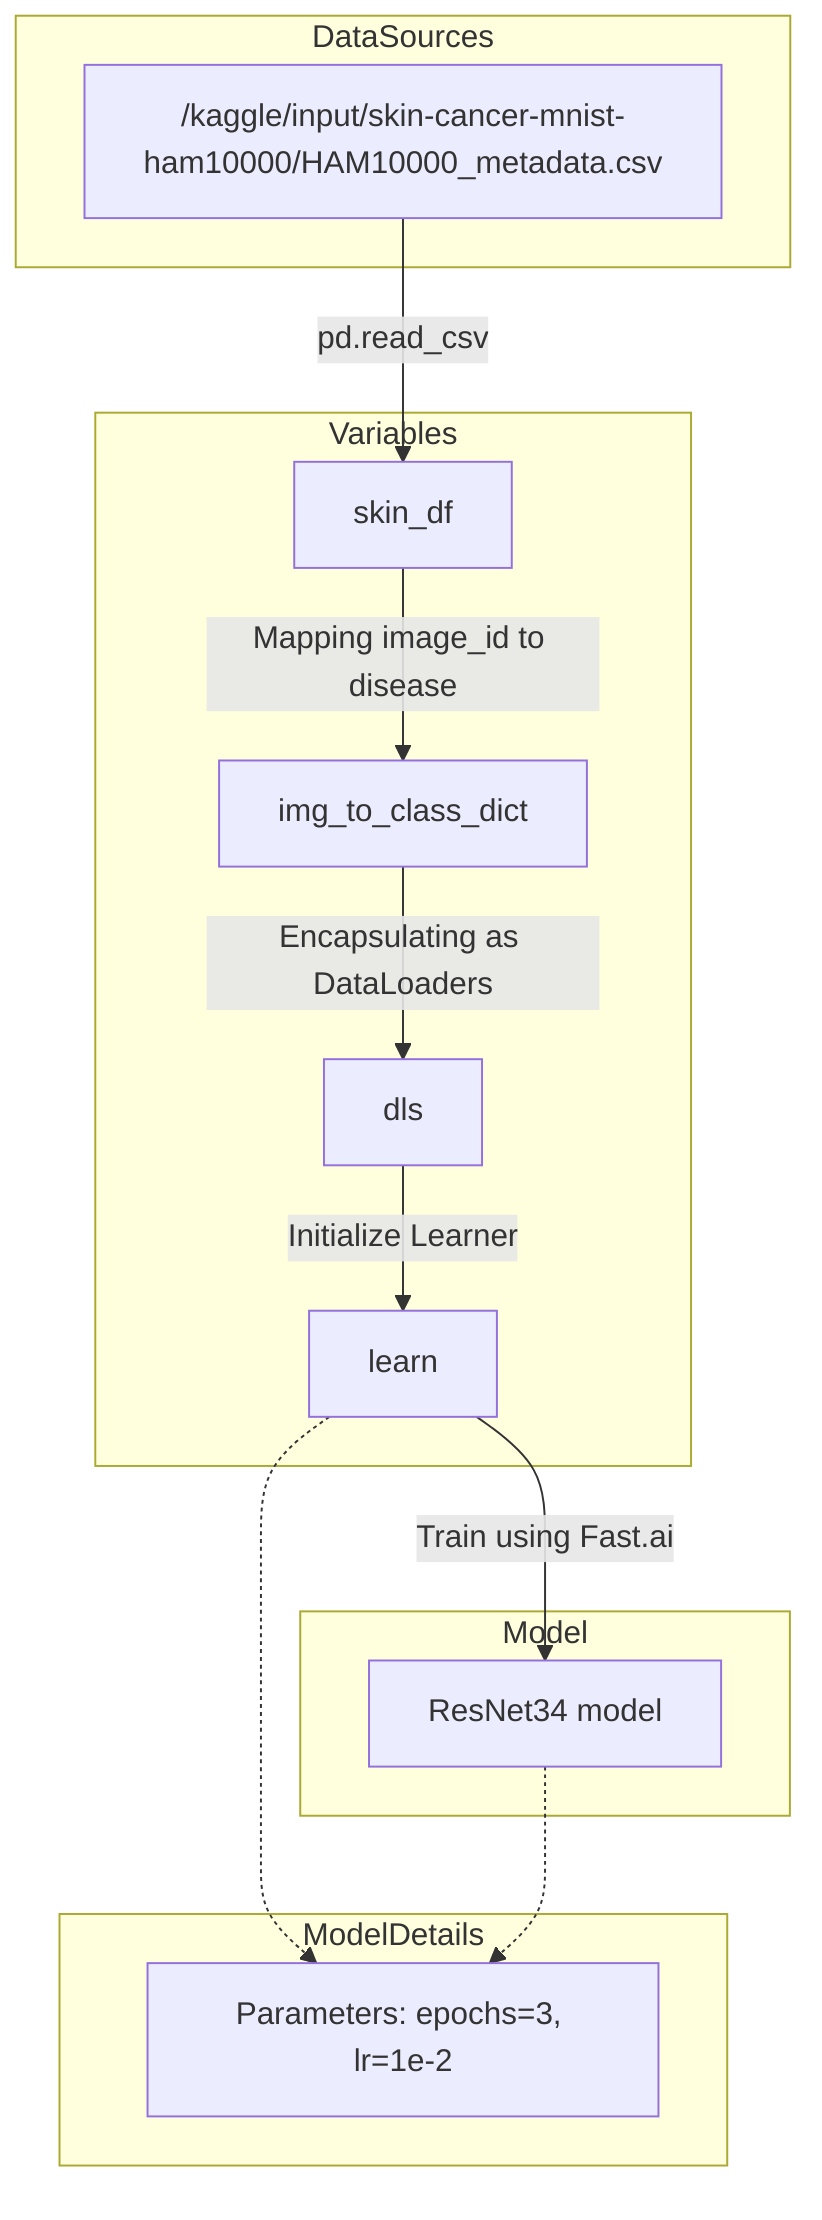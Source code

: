 flowchart TD
    subgraph DataSources
        A["/kaggle/input/skin-cancer-mnist-ham10000/HAM10000_metadata.csv"]
        %% This node represents the CSV file containing metadata of skin cancer images
    end

    subgraph Variables
        B["skin_df"]
        %% DataFrame containing skin cancer metadata, sorted by image_id
        C["img_to_class_dict"]
        %% Dictionary mapping image_id to disease name
        D["dls"]
        %% DataLoaders object encapsulating training and validation datasets
        E["learn"]
        %% Learner object which is or will be used for fitting the model
    end

    subgraph Model
        F["ResNet34 model"]
        %% Pre-trained ResNet34 model used for image classification
    end

    A -->|"pd.read_csv"| B
    B -->|"Mapping image_id to disease"| C
    C -->|"Encapsulating as DataLoaders"| D
    D -->|"Initialize Learner"| E
    E -->|"Train using Fast.ai"| F

    %% Model Details
    subgraph ModelDetails
        G["Parameters: epochs=3, lr=1e-2"]
    end

    E -.-> G
    F -.-> G